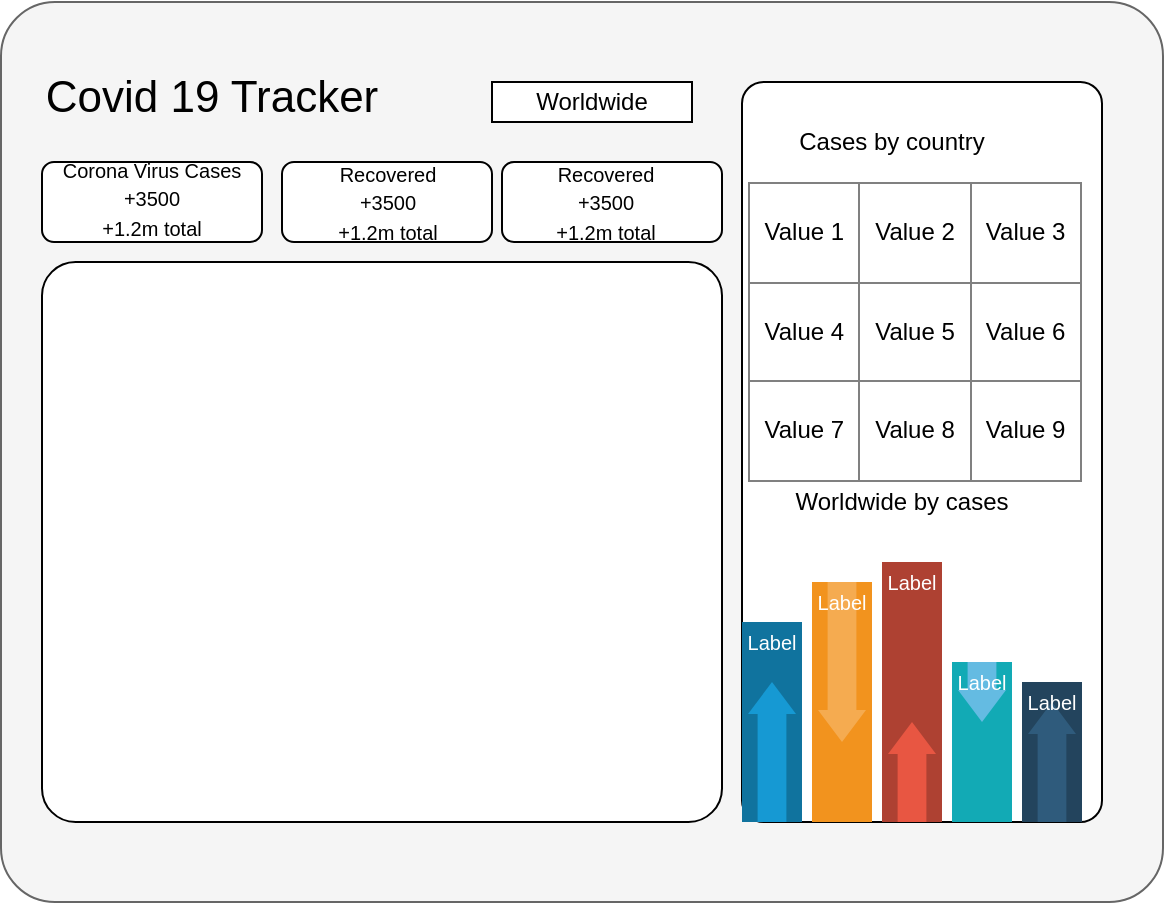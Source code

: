 <mxfile version="13.6.9" type="github">
  <diagram id="C5RBs43oDa-KdzZeNtuy" name="Page-1">
    <mxGraphModel dx="1241" dy="658" grid="1" gridSize="10" guides="1" tooltips="1" connect="1" arrows="1" fold="1" page="1" pageScale="1" pageWidth="827" pageHeight="1169" math="0" shadow="0">
      <root>
        <mxCell id="WIyWlLk6GJQsqaUBKTNV-0" />
        <mxCell id="WIyWlLk6GJQsqaUBKTNV-1" parent="WIyWlLk6GJQsqaUBKTNV-0" />
        <mxCell id="3bOh9gm6_y5jte6yg1uU-0" value="" style="rounded=1;whiteSpace=wrap;html=1;fillColor=#f5f5f5;strokeColor=#666666;fontColor=#333333;arcSize=6;" vertex="1" parent="WIyWlLk6GJQsqaUBKTNV-1">
          <mxGeometry x="149.5" y="210" width="581" height="450" as="geometry" />
        </mxCell>
        <mxCell id="3bOh9gm6_y5jte6yg1uU-3" value="&lt;font style=&quot;font-size: 22px&quot;&gt;Covid 19 Tracker&lt;/font&gt;" style="text;html=1;strokeColor=none;fillColor=none;align=center;verticalAlign=middle;whiteSpace=wrap;rounded=0;" vertex="1" parent="WIyWlLk6GJQsqaUBKTNV-1">
          <mxGeometry x="170" y="250" width="170" height="15" as="geometry" />
        </mxCell>
        <mxCell id="3bOh9gm6_y5jte6yg1uU-5" value="" style="rounded=0;whiteSpace=wrap;html=1;" vertex="1" parent="WIyWlLk6GJQsqaUBKTNV-1">
          <mxGeometry x="395" y="250" width="100" height="20" as="geometry" />
        </mxCell>
        <mxCell id="3bOh9gm6_y5jte6yg1uU-6" value="Worldwide" style="text;html=1;strokeColor=none;fillColor=none;align=center;verticalAlign=middle;whiteSpace=wrap;rounded=0;" vertex="1" parent="WIyWlLk6GJQsqaUBKTNV-1">
          <mxGeometry x="400" y="250" width="90" height="20" as="geometry" />
        </mxCell>
        <mxCell id="3bOh9gm6_y5jte6yg1uU-11" value="" style="rounded=1;whiteSpace=wrap;html=1;" vertex="1" parent="WIyWlLk6GJQsqaUBKTNV-1">
          <mxGeometry x="170" y="290" width="110" height="40" as="geometry" />
        </mxCell>
        <mxCell id="3bOh9gm6_y5jte6yg1uU-12" value="&lt;font style=&quot;font-size: 10px&quot;&gt;Corona Virus Cases&lt;br&gt;+3500&lt;br&gt;+1.2m total&lt;br&gt;&lt;br&gt;&lt;/font&gt;" style="text;html=1;strokeColor=none;fillColor=none;align=center;verticalAlign=middle;whiteSpace=wrap;rounded=0;" vertex="1" parent="WIyWlLk6GJQsqaUBKTNV-1">
          <mxGeometry x="170" y="310" width="110" height="10" as="geometry" />
        </mxCell>
        <mxCell id="3bOh9gm6_y5jte6yg1uU-16" value="&lt;font style=&quot;font-size: 10px&quot;&gt;&lt;br&gt;&lt;/font&gt;" style="text;html=1;strokeColor=none;fillColor=none;align=center;verticalAlign=middle;whiteSpace=wrap;rounded=0;" vertex="1" parent="WIyWlLk6GJQsqaUBKTNV-1">
          <mxGeometry x="385" y="390" width="110" height="10" as="geometry" />
        </mxCell>
        <mxCell id="3bOh9gm6_y5jte6yg1uU-20" value="&lt;br&gt;&lt;br&gt;" style="rounded=1;whiteSpace=wrap;html=1;" vertex="1" parent="WIyWlLk6GJQsqaUBKTNV-1">
          <mxGeometry x="290" y="290" width="105" height="40" as="geometry" />
        </mxCell>
        <mxCell id="3bOh9gm6_y5jte6yg1uU-22" value="" style="rounded=1;whiteSpace=wrap;html=1;" vertex="1" parent="WIyWlLk6GJQsqaUBKTNV-1">
          <mxGeometry x="400" y="290" width="110" height="40" as="geometry" />
        </mxCell>
        <mxCell id="3bOh9gm6_y5jte6yg1uU-23" value="&lt;span style=&quot;font-family: &amp;#34;helvetica&amp;#34; ; font-size: 10px&quot;&gt;Recovered&lt;/span&gt;&lt;br style=&quot;font-family: &amp;#34;helvetica&amp;#34; ; font-size: 10px&quot;&gt;&lt;span style=&quot;font-family: &amp;#34;helvetica&amp;#34; ; font-size: 10px&quot;&gt;+3500&lt;/span&gt;&lt;br style=&quot;font-family: &amp;#34;helvetica&amp;#34; ; font-size: 10px&quot;&gt;&lt;span style=&quot;font-size: 10px&quot;&gt;+1.2m total&lt;/span&gt;" style="text;html=1;strokeColor=none;fillColor=none;align=center;verticalAlign=middle;whiteSpace=wrap;rounded=0;" vertex="1" parent="WIyWlLk6GJQsqaUBKTNV-1">
          <mxGeometry x="297.5" y="300" width="90" height="20" as="geometry" />
        </mxCell>
        <mxCell id="3bOh9gm6_y5jte6yg1uU-24" value="&lt;span style=&quot;font-family: &amp;#34;helvetica&amp;#34; ; font-size: 10px&quot;&gt;Recovered&lt;/span&gt;&lt;br style=&quot;font-family: &amp;#34;helvetica&amp;#34; ; font-size: 10px&quot;&gt;&lt;span style=&quot;font-family: &amp;#34;helvetica&amp;#34; ; font-size: 10px&quot;&gt;+3500&lt;/span&gt;&lt;br style=&quot;font-family: &amp;#34;helvetica&amp;#34; ; font-size: 10px&quot;&gt;&lt;span style=&quot;font-size: 10px&quot;&gt;+1.2m total&lt;/span&gt;" style="text;html=1;strokeColor=none;fillColor=none;align=center;verticalAlign=middle;whiteSpace=wrap;rounded=0;" vertex="1" parent="WIyWlLk6GJQsqaUBKTNV-1">
          <mxGeometry x="409" y="300" width="86" height="20" as="geometry" />
        </mxCell>
        <mxCell id="3bOh9gm6_y5jte6yg1uU-25" value="" style="rounded=1;whiteSpace=wrap;html=1;arcSize=6;" vertex="1" parent="WIyWlLk6GJQsqaUBKTNV-1">
          <mxGeometry x="170" y="340" width="340" height="280" as="geometry" />
        </mxCell>
        <mxCell id="3bOh9gm6_y5jte6yg1uU-26" value="" style="shape=image;html=1;verticalAlign=top;verticalLabelPosition=bottom;labelBackgroundColor=#ffffff;imageAspect=0;aspect=fixed;image=https://cdn4.iconfinder.com/data/icons/small-n-flat/24/map-128.png" vertex="1" parent="WIyWlLk6GJQsqaUBKTNV-1">
          <mxGeometry x="276" y="400" width="128" height="128" as="geometry" />
        </mxCell>
        <mxCell id="3bOh9gm6_y5jte6yg1uU-27" value="&lt;br&gt;&lt;br&gt;&lt;font face=&quot;helvetica&quot;&gt;&lt;br&gt;&lt;br&gt;&lt;/font&gt;&lt;br&gt;" style="rounded=1;whiteSpace=wrap;html=1;arcSize=6;" vertex="1" parent="WIyWlLk6GJQsqaUBKTNV-1">
          <mxGeometry x="520" y="250" width="180" height="370" as="geometry" />
        </mxCell>
        <mxCell id="3bOh9gm6_y5jte6yg1uU-28" value="Cases by country" style="text;html=1;strokeColor=none;fillColor=none;align=center;verticalAlign=middle;whiteSpace=wrap;rounded=0;" vertex="1" parent="WIyWlLk6GJQsqaUBKTNV-1">
          <mxGeometry x="545" y="270" width="100" height="20" as="geometry" />
        </mxCell>
        <mxCell id="3bOh9gm6_y5jte6yg1uU-29" value="Worldwide by cases" style="text;html=1;strokeColor=none;fillColor=none;align=center;verticalAlign=middle;whiteSpace=wrap;rounded=0;" vertex="1" parent="WIyWlLk6GJQsqaUBKTNV-1">
          <mxGeometry x="545" y="450" width="110" height="20" as="geometry" />
        </mxCell>
        <mxCell id="3bOh9gm6_y5jte6yg1uU-59" value="" style="fillColor=#10739E;strokeColor=none;" vertex="1" parent="WIyWlLk6GJQsqaUBKTNV-1">
          <mxGeometry x="520" y="520" width="30" height="100" as="geometry" />
        </mxCell>
        <mxCell id="3bOh9gm6_y5jte6yg1uU-60" value="" style="shape=mxgraph.arrows2.arrow;dy=0.4;dx=16;notch=0;direction=north;fillColor=#1699D3;strokeColor=none;" vertex="1" parent="3bOh9gm6_y5jte6yg1uU-59">
          <mxGeometry x="3" y="30" width="24" height="70" as="geometry" />
        </mxCell>
        <mxCell id="3bOh9gm6_y5jte6yg1uU-61" value="Label" style="text;html=1;align=center;verticalAlign=middle;whiteSpace=wrap;fontColor=#FFFFFF;fontSize=10;" vertex="1" parent="3bOh9gm6_y5jte6yg1uU-59">
          <mxGeometry width="30" height="20" as="geometry" />
        </mxCell>
        <mxCell id="3bOh9gm6_y5jte6yg1uU-62" value="" style="fillColor=#F2931E;strokeColor=none;" vertex="1" parent="WIyWlLk6GJQsqaUBKTNV-1">
          <mxGeometry x="555" y="500" width="30" height="120" as="geometry" />
        </mxCell>
        <mxCell id="3bOh9gm6_y5jte6yg1uU-63" value="" style="shape=mxgraph.arrows2.arrow;dy=0.4;dx=16;notch=0;direction=south;fillColor=#F5AB50;strokeColor=none;" vertex="1" parent="3bOh9gm6_y5jte6yg1uU-62">
          <mxGeometry x="3" width="24" height="80" as="geometry" />
        </mxCell>
        <mxCell id="3bOh9gm6_y5jte6yg1uU-64" value="Label" style="text;html=1;align=center;verticalAlign=middle;whiteSpace=wrap;fontColor=#FFFFFF;fontSize=10;" vertex="1" parent="3bOh9gm6_y5jte6yg1uU-62">
          <mxGeometry width="30" height="20" as="geometry" />
        </mxCell>
        <mxCell id="3bOh9gm6_y5jte6yg1uU-65" value="" style="fillColor=#AE4132;strokeColor=none;" vertex="1" parent="WIyWlLk6GJQsqaUBKTNV-1">
          <mxGeometry x="590" y="490" width="30" height="130" as="geometry" />
        </mxCell>
        <mxCell id="3bOh9gm6_y5jte6yg1uU-66" value="" style="shape=mxgraph.arrows2.arrow;dy=0.4;dx=16;notch=0;direction=north;fillColor=#E85642;strokeColor=none;" vertex="1" parent="3bOh9gm6_y5jte6yg1uU-65">
          <mxGeometry x="3" y="80" width="24" height="50" as="geometry" />
        </mxCell>
        <mxCell id="3bOh9gm6_y5jte6yg1uU-67" value="Label" style="text;html=1;align=center;verticalAlign=middle;whiteSpace=wrap;fontColor=#FFFFFF;fontSize=10;" vertex="1" parent="3bOh9gm6_y5jte6yg1uU-65">
          <mxGeometry width="30" height="20" as="geometry" />
        </mxCell>
        <mxCell id="3bOh9gm6_y5jte6yg1uU-68" value="" style="fillColor=#12AAB5;strokeColor=none;" vertex="1" parent="WIyWlLk6GJQsqaUBKTNV-1">
          <mxGeometry x="625" y="540" width="30" height="80" as="geometry" />
        </mxCell>
        <mxCell id="3bOh9gm6_y5jte6yg1uU-69" value="" style="shape=mxgraph.arrows2.arrow;dy=0.4;dx=16;notch=0;direction=south;fillColor=#64BBE2;strokeColor=none;" vertex="1" parent="3bOh9gm6_y5jte6yg1uU-68">
          <mxGeometry x="3" width="24" height="30" as="geometry" />
        </mxCell>
        <mxCell id="3bOh9gm6_y5jte6yg1uU-70" value="Label" style="text;html=1;align=center;verticalAlign=middle;whiteSpace=wrap;fontColor=#FFFFFF;fontSize=10;" vertex="1" parent="3bOh9gm6_y5jte6yg1uU-68">
          <mxGeometry width="30" height="20" as="geometry" />
        </mxCell>
        <mxCell id="3bOh9gm6_y5jte6yg1uU-71" value="" style="fillColor=#23445D;strokeColor=none;" vertex="1" parent="WIyWlLk6GJQsqaUBKTNV-1">
          <mxGeometry x="660" y="550" width="30" height="70" as="geometry" />
        </mxCell>
        <mxCell id="3bOh9gm6_y5jte6yg1uU-72" value="" style="shape=mxgraph.arrows2.arrow;dy=0.4;dx=16;notch=0;direction=north;fillColor=#2F5B7C;strokeColor=none;" vertex="1" parent="3bOh9gm6_y5jte6yg1uU-71">
          <mxGeometry x="3" y="10" width="24" height="60" as="geometry" />
        </mxCell>
        <mxCell id="3bOh9gm6_y5jte6yg1uU-73" value="Label" style="text;html=1;align=center;verticalAlign=middle;whiteSpace=wrap;fontColor=#FFFFFF;fontSize=10;" vertex="1" parent="3bOh9gm6_y5jte6yg1uU-71">
          <mxGeometry width="30" height="20" as="geometry" />
        </mxCell>
        <mxCell id="3bOh9gm6_y5jte6yg1uU-74" value="&lt;table border=&quot;1&quot; width=&quot;100%&quot; height=&quot;100%&quot; style=&quot;width:100%;height:100%;border-collapse:collapse;&quot;&gt;&lt;tr&gt;&lt;td align=&quot;center&quot;&gt;Value 1&lt;/td&gt;&lt;td align=&quot;center&quot;&gt;Value 2&lt;/td&gt;&lt;td align=&quot;center&quot;&gt;Value 3&lt;/td&gt;&lt;/tr&gt;&lt;tr&gt;&lt;td align=&quot;center&quot;&gt;Value 4&lt;/td&gt;&lt;td align=&quot;center&quot;&gt;Value 5&lt;/td&gt;&lt;td align=&quot;center&quot;&gt;Value 6&lt;/td&gt;&lt;/tr&gt;&lt;tr&gt;&lt;td align=&quot;center&quot;&gt;Value 7&lt;/td&gt;&lt;td align=&quot;center&quot;&gt;Value 8&lt;/td&gt;&lt;td align=&quot;center&quot;&gt;Value 9&lt;/td&gt;&lt;/tr&gt;&lt;/table&gt;" style="text;html=1;strokeColor=none;fillColor=none;overflow=fill;" vertex="1" parent="WIyWlLk6GJQsqaUBKTNV-1">
          <mxGeometry x="523" y="300" width="167" height="150" as="geometry" />
        </mxCell>
      </root>
    </mxGraphModel>
  </diagram>
</mxfile>
